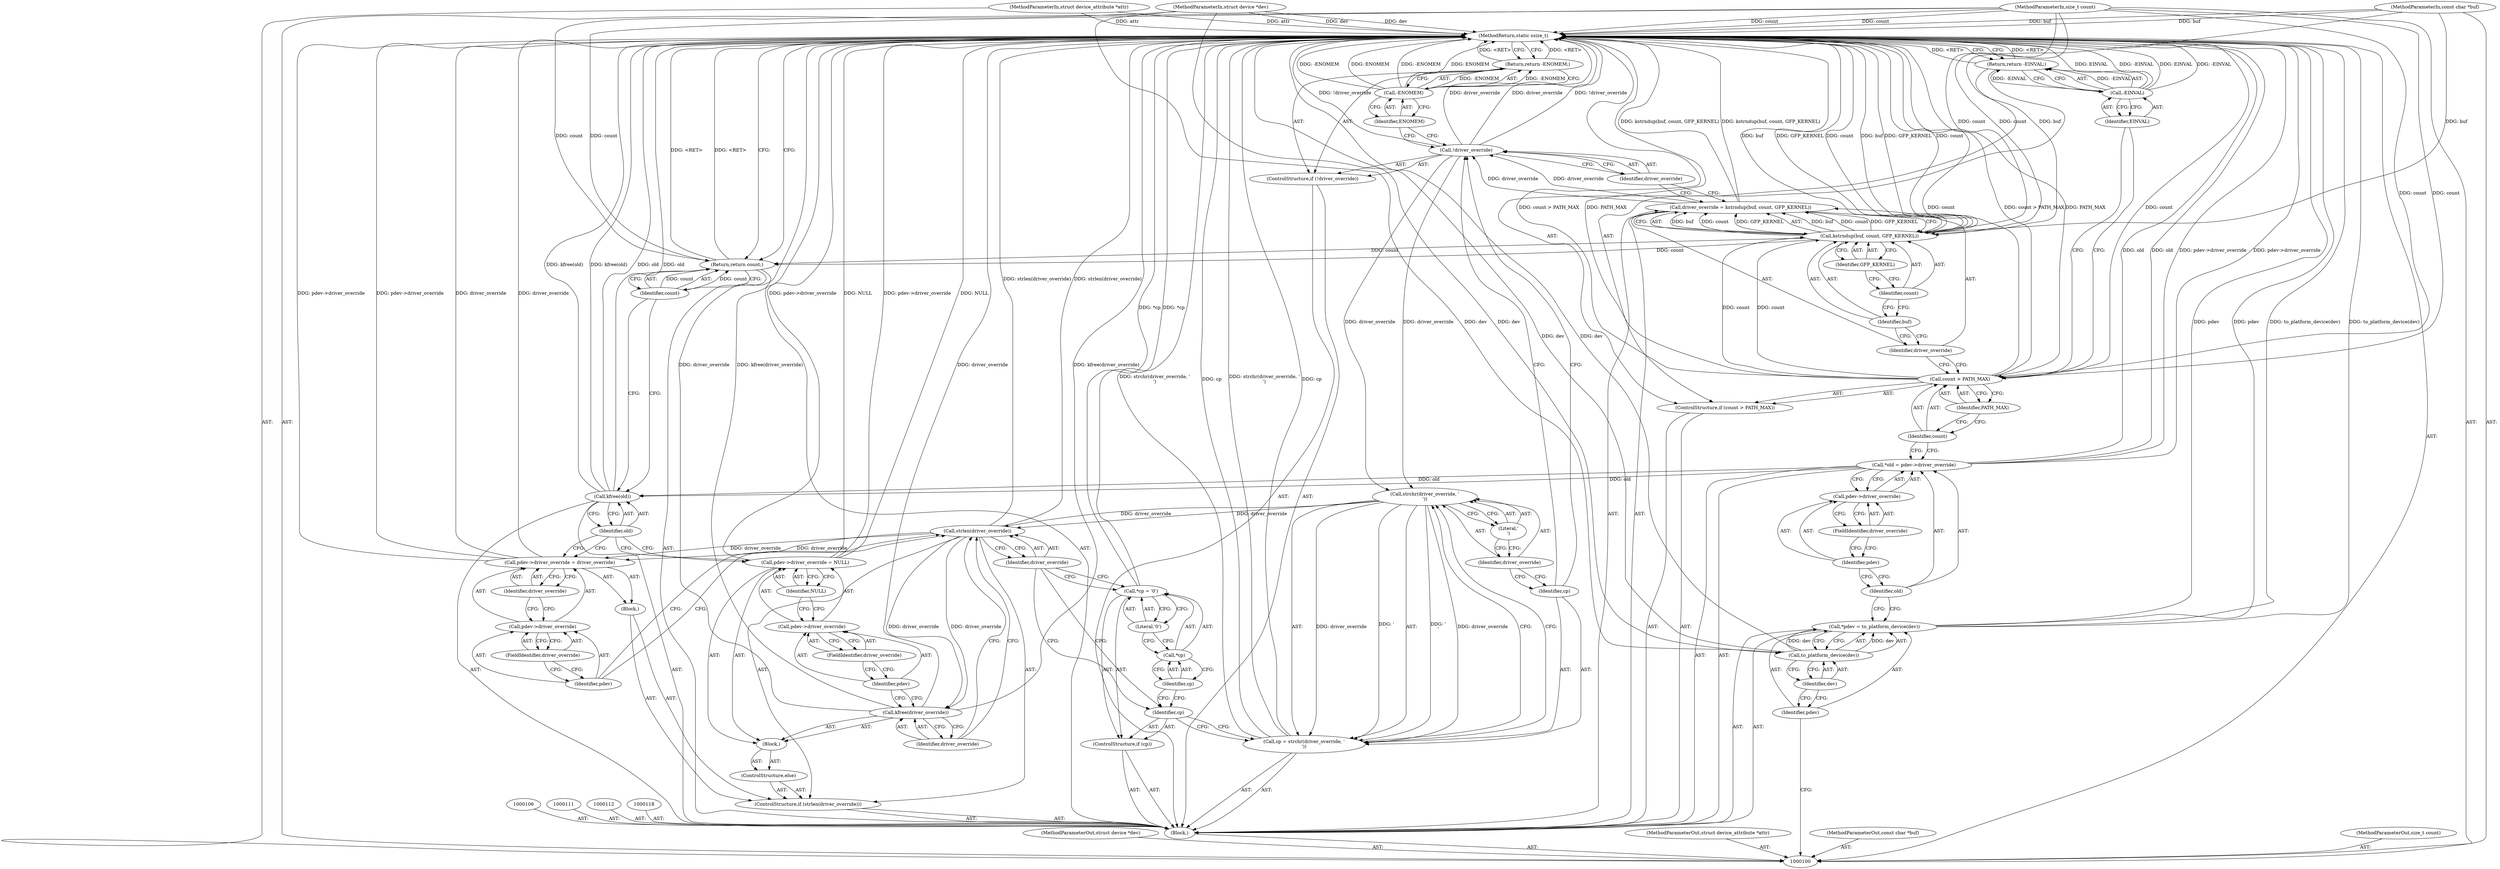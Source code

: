 digraph "1_linux_6265539776a0810b7ce6398c27866ddb9c6bd154_0" {
"1000171" [label="(MethodReturn,static ssize_t)"];
"1000101" [label="(MethodParameterIn,struct device *dev)"];
"1000233" [label="(MethodParameterOut,struct device *dev)"];
"1000126" [label="(Call,driver_override = kstrndup(buf, count, GFP_KERNEL))"];
"1000127" [label="(Identifier,driver_override)"];
"1000128" [label="(Call,kstrndup(buf, count, GFP_KERNEL))"];
"1000129" [label="(Identifier,buf)"];
"1000130" [label="(Identifier,count)"];
"1000131" [label="(Identifier,GFP_KERNEL)"];
"1000132" [label="(ControlStructure,if (!driver_override))"];
"1000133" [label="(Call,!driver_override)"];
"1000134" [label="(Identifier,driver_override)"];
"1000137" [label="(Identifier,ENOMEM)"];
"1000135" [label="(Return,return -ENOMEM;)"];
"1000136" [label="(Call,-ENOMEM)"];
"1000138" [label="(Call,cp = strchr(driver_override, '\n'))"];
"1000139" [label="(Identifier,cp)"];
"1000141" [label="(Identifier,driver_override)"];
"1000142" [label="(Literal,'\n')"];
"1000140" [label="(Call,strchr(driver_override, '\n'))"];
"1000143" [label="(ControlStructure,if (cp))"];
"1000144" [label="(Identifier,cp)"];
"1000145" [label="(Call,*cp = '\0')"];
"1000146" [label="(Call,*cp)"];
"1000147" [label="(Identifier,cp)"];
"1000148" [label="(Literal,'\0')"];
"1000151" [label="(Identifier,driver_override)"];
"1000149" [label="(ControlStructure,if (strlen(driver_override)))"];
"1000152" [label="(Block,)"];
"1000150" [label="(Call,strlen(driver_override))"];
"1000102" [label="(MethodParameterIn,struct device_attribute *attr)"];
"1000234" [label="(MethodParameterOut,struct device_attribute *attr)"];
"1000157" [label="(Identifier,driver_override)"];
"1000153" [label="(Call,pdev->driver_override = driver_override)"];
"1000154" [label="(Call,pdev->driver_override)"];
"1000155" [label="(Identifier,pdev)"];
"1000156" [label="(FieldIdentifier,driver_override)"];
"1000158" [label="(ControlStructure,else)"];
"1000159" [label="(Block,)"];
"1000160" [label="(Call,kfree(driver_override))"];
"1000161" [label="(Identifier,driver_override)"];
"1000166" [label="(Identifier,NULL)"];
"1000162" [label="(Call,pdev->driver_override = NULL)"];
"1000163" [label="(Call,pdev->driver_override)"];
"1000164" [label="(Identifier,pdev)"];
"1000165" [label="(FieldIdentifier,driver_override)"];
"1000167" [label="(Call,kfree(old))"];
"1000168" [label="(Identifier,old)"];
"1000169" [label="(Return,return count;)"];
"1000170" [label="(Identifier,count)"];
"1000103" [label="(MethodParameterIn,const char *buf)"];
"1000235" [label="(MethodParameterOut,const char *buf)"];
"1000104" [label="(MethodParameterIn,size_t count)"];
"1000236" [label="(MethodParameterOut,size_t count)"];
"1000105" [label="(Block,)"];
"1000107" [label="(Call,*pdev = to_platform_device(dev))"];
"1000108" [label="(Identifier,pdev)"];
"1000109" [label="(Call,to_platform_device(dev))"];
"1000110" [label="(Identifier,dev)"];
"1000113" [label="(Call,*old = pdev->driver_override)"];
"1000114" [label="(Identifier,old)"];
"1000115" [label="(Call,pdev->driver_override)"];
"1000116" [label="(Identifier,pdev)"];
"1000117" [label="(FieldIdentifier,driver_override)"];
"1000122" [label="(Identifier,PATH_MAX)"];
"1000119" [label="(ControlStructure,if (count > PATH_MAX))"];
"1000120" [label="(Call,count > PATH_MAX)"];
"1000121" [label="(Identifier,count)"];
"1000124" [label="(Call,-EINVAL)"];
"1000125" [label="(Identifier,EINVAL)"];
"1000123" [label="(Return,return -EINVAL;)"];
"1000171" -> "1000100"  [label="AST: "];
"1000171" -> "1000123"  [label="CFG: "];
"1000171" -> "1000135"  [label="CFG: "];
"1000171" -> "1000169"  [label="CFG: "];
"1000169" -> "1000171"  [label="DDG: <RET>"];
"1000135" -> "1000171"  [label="DDG: <RET>"];
"1000123" -> "1000171"  [label="DDG: <RET>"];
"1000124" -> "1000171"  [label="DDG: EINVAL"];
"1000124" -> "1000171"  [label="DDG: -EINVAL"];
"1000107" -> "1000171"  [label="DDG: pdev"];
"1000107" -> "1000171"  [label="DDG: to_platform_device(dev)"];
"1000153" -> "1000171"  [label="DDG: driver_override"];
"1000153" -> "1000171"  [label="DDG: pdev->driver_override"];
"1000104" -> "1000171"  [label="DDG: count"];
"1000138" -> "1000171"  [label="DDG: cp"];
"1000138" -> "1000171"  [label="DDG: strchr(driver_override, '\n')"];
"1000150" -> "1000171"  [label="DDG: strlen(driver_override)"];
"1000160" -> "1000171"  [label="DDG: driver_override"];
"1000160" -> "1000171"  [label="DDG: kfree(driver_override)"];
"1000167" -> "1000171"  [label="DDG: old"];
"1000167" -> "1000171"  [label="DDG: kfree(old)"];
"1000128" -> "1000171"  [label="DDG: count"];
"1000128" -> "1000171"  [label="DDG: buf"];
"1000128" -> "1000171"  [label="DDG: GFP_KERNEL"];
"1000113" -> "1000171"  [label="DDG: old"];
"1000113" -> "1000171"  [label="DDG: pdev->driver_override"];
"1000162" -> "1000171"  [label="DDG: NULL"];
"1000162" -> "1000171"  [label="DDG: pdev->driver_override"];
"1000103" -> "1000171"  [label="DDG: buf"];
"1000133" -> "1000171"  [label="DDG: driver_override"];
"1000133" -> "1000171"  [label="DDG: !driver_override"];
"1000120" -> "1000171"  [label="DDG: count"];
"1000120" -> "1000171"  [label="DDG: count > PATH_MAX"];
"1000120" -> "1000171"  [label="DDG: PATH_MAX"];
"1000102" -> "1000171"  [label="DDG: attr"];
"1000101" -> "1000171"  [label="DDG: dev"];
"1000109" -> "1000171"  [label="DDG: dev"];
"1000136" -> "1000171"  [label="DDG: -ENOMEM"];
"1000136" -> "1000171"  [label="DDG: ENOMEM"];
"1000126" -> "1000171"  [label="DDG: kstrndup(buf, count, GFP_KERNEL)"];
"1000145" -> "1000171"  [label="DDG: *cp"];
"1000101" -> "1000100"  [label="AST: "];
"1000101" -> "1000171"  [label="DDG: dev"];
"1000101" -> "1000109"  [label="DDG: dev"];
"1000233" -> "1000100"  [label="AST: "];
"1000126" -> "1000105"  [label="AST: "];
"1000126" -> "1000128"  [label="CFG: "];
"1000127" -> "1000126"  [label="AST: "];
"1000128" -> "1000126"  [label="AST: "];
"1000134" -> "1000126"  [label="CFG: "];
"1000126" -> "1000171"  [label="DDG: kstrndup(buf, count, GFP_KERNEL)"];
"1000128" -> "1000126"  [label="DDG: buf"];
"1000128" -> "1000126"  [label="DDG: count"];
"1000128" -> "1000126"  [label="DDG: GFP_KERNEL"];
"1000126" -> "1000133"  [label="DDG: driver_override"];
"1000127" -> "1000126"  [label="AST: "];
"1000127" -> "1000120"  [label="CFG: "];
"1000129" -> "1000127"  [label="CFG: "];
"1000128" -> "1000126"  [label="AST: "];
"1000128" -> "1000131"  [label="CFG: "];
"1000129" -> "1000128"  [label="AST: "];
"1000130" -> "1000128"  [label="AST: "];
"1000131" -> "1000128"  [label="AST: "];
"1000126" -> "1000128"  [label="CFG: "];
"1000128" -> "1000171"  [label="DDG: count"];
"1000128" -> "1000171"  [label="DDG: buf"];
"1000128" -> "1000171"  [label="DDG: GFP_KERNEL"];
"1000128" -> "1000126"  [label="DDG: buf"];
"1000128" -> "1000126"  [label="DDG: count"];
"1000128" -> "1000126"  [label="DDG: GFP_KERNEL"];
"1000103" -> "1000128"  [label="DDG: buf"];
"1000120" -> "1000128"  [label="DDG: count"];
"1000104" -> "1000128"  [label="DDG: count"];
"1000128" -> "1000169"  [label="DDG: count"];
"1000129" -> "1000128"  [label="AST: "];
"1000129" -> "1000127"  [label="CFG: "];
"1000130" -> "1000129"  [label="CFG: "];
"1000130" -> "1000128"  [label="AST: "];
"1000130" -> "1000129"  [label="CFG: "];
"1000131" -> "1000130"  [label="CFG: "];
"1000131" -> "1000128"  [label="AST: "];
"1000131" -> "1000130"  [label="CFG: "];
"1000128" -> "1000131"  [label="CFG: "];
"1000132" -> "1000105"  [label="AST: "];
"1000133" -> "1000132"  [label="AST: "];
"1000135" -> "1000132"  [label="AST: "];
"1000133" -> "1000132"  [label="AST: "];
"1000133" -> "1000134"  [label="CFG: "];
"1000134" -> "1000133"  [label="AST: "];
"1000137" -> "1000133"  [label="CFG: "];
"1000139" -> "1000133"  [label="CFG: "];
"1000133" -> "1000171"  [label="DDG: driver_override"];
"1000133" -> "1000171"  [label="DDG: !driver_override"];
"1000126" -> "1000133"  [label="DDG: driver_override"];
"1000133" -> "1000140"  [label="DDG: driver_override"];
"1000134" -> "1000133"  [label="AST: "];
"1000134" -> "1000126"  [label="CFG: "];
"1000133" -> "1000134"  [label="CFG: "];
"1000137" -> "1000136"  [label="AST: "];
"1000137" -> "1000133"  [label="CFG: "];
"1000136" -> "1000137"  [label="CFG: "];
"1000135" -> "1000132"  [label="AST: "];
"1000135" -> "1000136"  [label="CFG: "];
"1000136" -> "1000135"  [label="AST: "];
"1000171" -> "1000135"  [label="CFG: "];
"1000135" -> "1000171"  [label="DDG: <RET>"];
"1000136" -> "1000135"  [label="DDG: -ENOMEM"];
"1000136" -> "1000135"  [label="AST: "];
"1000136" -> "1000137"  [label="CFG: "];
"1000137" -> "1000136"  [label="AST: "];
"1000135" -> "1000136"  [label="CFG: "];
"1000136" -> "1000171"  [label="DDG: -ENOMEM"];
"1000136" -> "1000171"  [label="DDG: ENOMEM"];
"1000136" -> "1000135"  [label="DDG: -ENOMEM"];
"1000138" -> "1000105"  [label="AST: "];
"1000138" -> "1000140"  [label="CFG: "];
"1000139" -> "1000138"  [label="AST: "];
"1000140" -> "1000138"  [label="AST: "];
"1000144" -> "1000138"  [label="CFG: "];
"1000138" -> "1000171"  [label="DDG: cp"];
"1000138" -> "1000171"  [label="DDG: strchr(driver_override, '\n')"];
"1000140" -> "1000138"  [label="DDG: driver_override"];
"1000140" -> "1000138"  [label="DDG: '\n'"];
"1000139" -> "1000138"  [label="AST: "];
"1000139" -> "1000133"  [label="CFG: "];
"1000141" -> "1000139"  [label="CFG: "];
"1000141" -> "1000140"  [label="AST: "];
"1000141" -> "1000139"  [label="CFG: "];
"1000142" -> "1000141"  [label="CFG: "];
"1000142" -> "1000140"  [label="AST: "];
"1000142" -> "1000141"  [label="CFG: "];
"1000140" -> "1000142"  [label="CFG: "];
"1000140" -> "1000138"  [label="AST: "];
"1000140" -> "1000142"  [label="CFG: "];
"1000141" -> "1000140"  [label="AST: "];
"1000142" -> "1000140"  [label="AST: "];
"1000138" -> "1000140"  [label="CFG: "];
"1000140" -> "1000138"  [label="DDG: driver_override"];
"1000140" -> "1000138"  [label="DDG: '\n'"];
"1000133" -> "1000140"  [label="DDG: driver_override"];
"1000140" -> "1000150"  [label="DDG: driver_override"];
"1000143" -> "1000105"  [label="AST: "];
"1000144" -> "1000143"  [label="AST: "];
"1000145" -> "1000143"  [label="AST: "];
"1000144" -> "1000143"  [label="AST: "];
"1000144" -> "1000138"  [label="CFG: "];
"1000147" -> "1000144"  [label="CFG: "];
"1000151" -> "1000144"  [label="CFG: "];
"1000145" -> "1000143"  [label="AST: "];
"1000145" -> "1000148"  [label="CFG: "];
"1000146" -> "1000145"  [label="AST: "];
"1000148" -> "1000145"  [label="AST: "];
"1000151" -> "1000145"  [label="CFG: "];
"1000145" -> "1000171"  [label="DDG: *cp"];
"1000146" -> "1000145"  [label="AST: "];
"1000146" -> "1000147"  [label="CFG: "];
"1000147" -> "1000146"  [label="AST: "];
"1000148" -> "1000146"  [label="CFG: "];
"1000147" -> "1000146"  [label="AST: "];
"1000147" -> "1000144"  [label="CFG: "];
"1000146" -> "1000147"  [label="CFG: "];
"1000148" -> "1000145"  [label="AST: "];
"1000148" -> "1000146"  [label="CFG: "];
"1000145" -> "1000148"  [label="CFG: "];
"1000151" -> "1000150"  [label="AST: "];
"1000151" -> "1000145"  [label="CFG: "];
"1000151" -> "1000144"  [label="CFG: "];
"1000150" -> "1000151"  [label="CFG: "];
"1000149" -> "1000105"  [label="AST: "];
"1000150" -> "1000149"  [label="AST: "];
"1000152" -> "1000149"  [label="AST: "];
"1000158" -> "1000149"  [label="AST: "];
"1000152" -> "1000149"  [label="AST: "];
"1000153" -> "1000152"  [label="AST: "];
"1000150" -> "1000149"  [label="AST: "];
"1000150" -> "1000151"  [label="CFG: "];
"1000151" -> "1000150"  [label="AST: "];
"1000155" -> "1000150"  [label="CFG: "];
"1000161" -> "1000150"  [label="CFG: "];
"1000150" -> "1000171"  [label="DDG: strlen(driver_override)"];
"1000140" -> "1000150"  [label="DDG: driver_override"];
"1000150" -> "1000153"  [label="DDG: driver_override"];
"1000150" -> "1000160"  [label="DDG: driver_override"];
"1000102" -> "1000100"  [label="AST: "];
"1000102" -> "1000171"  [label="DDG: attr"];
"1000234" -> "1000100"  [label="AST: "];
"1000157" -> "1000153"  [label="AST: "];
"1000157" -> "1000154"  [label="CFG: "];
"1000153" -> "1000157"  [label="CFG: "];
"1000153" -> "1000152"  [label="AST: "];
"1000153" -> "1000157"  [label="CFG: "];
"1000154" -> "1000153"  [label="AST: "];
"1000157" -> "1000153"  [label="AST: "];
"1000168" -> "1000153"  [label="CFG: "];
"1000153" -> "1000171"  [label="DDG: driver_override"];
"1000153" -> "1000171"  [label="DDG: pdev->driver_override"];
"1000150" -> "1000153"  [label="DDG: driver_override"];
"1000154" -> "1000153"  [label="AST: "];
"1000154" -> "1000156"  [label="CFG: "];
"1000155" -> "1000154"  [label="AST: "];
"1000156" -> "1000154"  [label="AST: "];
"1000157" -> "1000154"  [label="CFG: "];
"1000155" -> "1000154"  [label="AST: "];
"1000155" -> "1000150"  [label="CFG: "];
"1000156" -> "1000155"  [label="CFG: "];
"1000156" -> "1000154"  [label="AST: "];
"1000156" -> "1000155"  [label="CFG: "];
"1000154" -> "1000156"  [label="CFG: "];
"1000158" -> "1000149"  [label="AST: "];
"1000159" -> "1000158"  [label="AST: "];
"1000159" -> "1000158"  [label="AST: "];
"1000160" -> "1000159"  [label="AST: "];
"1000162" -> "1000159"  [label="AST: "];
"1000160" -> "1000159"  [label="AST: "];
"1000160" -> "1000161"  [label="CFG: "];
"1000161" -> "1000160"  [label="AST: "];
"1000164" -> "1000160"  [label="CFG: "];
"1000160" -> "1000171"  [label="DDG: driver_override"];
"1000160" -> "1000171"  [label="DDG: kfree(driver_override)"];
"1000150" -> "1000160"  [label="DDG: driver_override"];
"1000161" -> "1000160"  [label="AST: "];
"1000161" -> "1000150"  [label="CFG: "];
"1000160" -> "1000161"  [label="CFG: "];
"1000166" -> "1000162"  [label="AST: "];
"1000166" -> "1000163"  [label="CFG: "];
"1000162" -> "1000166"  [label="CFG: "];
"1000162" -> "1000159"  [label="AST: "];
"1000162" -> "1000166"  [label="CFG: "];
"1000163" -> "1000162"  [label="AST: "];
"1000166" -> "1000162"  [label="AST: "];
"1000168" -> "1000162"  [label="CFG: "];
"1000162" -> "1000171"  [label="DDG: NULL"];
"1000162" -> "1000171"  [label="DDG: pdev->driver_override"];
"1000163" -> "1000162"  [label="AST: "];
"1000163" -> "1000165"  [label="CFG: "];
"1000164" -> "1000163"  [label="AST: "];
"1000165" -> "1000163"  [label="AST: "];
"1000166" -> "1000163"  [label="CFG: "];
"1000164" -> "1000163"  [label="AST: "];
"1000164" -> "1000160"  [label="CFG: "];
"1000165" -> "1000164"  [label="CFG: "];
"1000165" -> "1000163"  [label="AST: "];
"1000165" -> "1000164"  [label="CFG: "];
"1000163" -> "1000165"  [label="CFG: "];
"1000167" -> "1000105"  [label="AST: "];
"1000167" -> "1000168"  [label="CFG: "];
"1000168" -> "1000167"  [label="AST: "];
"1000170" -> "1000167"  [label="CFG: "];
"1000167" -> "1000171"  [label="DDG: old"];
"1000167" -> "1000171"  [label="DDG: kfree(old)"];
"1000113" -> "1000167"  [label="DDG: old"];
"1000168" -> "1000167"  [label="AST: "];
"1000168" -> "1000153"  [label="CFG: "];
"1000168" -> "1000162"  [label="CFG: "];
"1000167" -> "1000168"  [label="CFG: "];
"1000169" -> "1000105"  [label="AST: "];
"1000169" -> "1000170"  [label="CFG: "];
"1000170" -> "1000169"  [label="AST: "];
"1000171" -> "1000169"  [label="CFG: "];
"1000169" -> "1000171"  [label="DDG: <RET>"];
"1000170" -> "1000169"  [label="DDG: count"];
"1000128" -> "1000169"  [label="DDG: count"];
"1000104" -> "1000169"  [label="DDG: count"];
"1000170" -> "1000169"  [label="AST: "];
"1000170" -> "1000167"  [label="CFG: "];
"1000169" -> "1000170"  [label="CFG: "];
"1000170" -> "1000169"  [label="DDG: count"];
"1000103" -> "1000100"  [label="AST: "];
"1000103" -> "1000171"  [label="DDG: buf"];
"1000103" -> "1000128"  [label="DDG: buf"];
"1000235" -> "1000100"  [label="AST: "];
"1000104" -> "1000100"  [label="AST: "];
"1000104" -> "1000171"  [label="DDG: count"];
"1000104" -> "1000120"  [label="DDG: count"];
"1000104" -> "1000128"  [label="DDG: count"];
"1000104" -> "1000169"  [label="DDG: count"];
"1000236" -> "1000100"  [label="AST: "];
"1000105" -> "1000100"  [label="AST: "];
"1000106" -> "1000105"  [label="AST: "];
"1000107" -> "1000105"  [label="AST: "];
"1000111" -> "1000105"  [label="AST: "];
"1000112" -> "1000105"  [label="AST: "];
"1000113" -> "1000105"  [label="AST: "];
"1000118" -> "1000105"  [label="AST: "];
"1000119" -> "1000105"  [label="AST: "];
"1000126" -> "1000105"  [label="AST: "];
"1000132" -> "1000105"  [label="AST: "];
"1000138" -> "1000105"  [label="AST: "];
"1000143" -> "1000105"  [label="AST: "];
"1000149" -> "1000105"  [label="AST: "];
"1000167" -> "1000105"  [label="AST: "];
"1000169" -> "1000105"  [label="AST: "];
"1000107" -> "1000105"  [label="AST: "];
"1000107" -> "1000109"  [label="CFG: "];
"1000108" -> "1000107"  [label="AST: "];
"1000109" -> "1000107"  [label="AST: "];
"1000114" -> "1000107"  [label="CFG: "];
"1000107" -> "1000171"  [label="DDG: pdev"];
"1000107" -> "1000171"  [label="DDG: to_platform_device(dev)"];
"1000109" -> "1000107"  [label="DDG: dev"];
"1000108" -> "1000107"  [label="AST: "];
"1000108" -> "1000100"  [label="CFG: "];
"1000110" -> "1000108"  [label="CFG: "];
"1000109" -> "1000107"  [label="AST: "];
"1000109" -> "1000110"  [label="CFG: "];
"1000110" -> "1000109"  [label="AST: "];
"1000107" -> "1000109"  [label="CFG: "];
"1000109" -> "1000171"  [label="DDG: dev"];
"1000109" -> "1000107"  [label="DDG: dev"];
"1000101" -> "1000109"  [label="DDG: dev"];
"1000110" -> "1000109"  [label="AST: "];
"1000110" -> "1000108"  [label="CFG: "];
"1000109" -> "1000110"  [label="CFG: "];
"1000113" -> "1000105"  [label="AST: "];
"1000113" -> "1000115"  [label="CFG: "];
"1000114" -> "1000113"  [label="AST: "];
"1000115" -> "1000113"  [label="AST: "];
"1000121" -> "1000113"  [label="CFG: "];
"1000113" -> "1000171"  [label="DDG: old"];
"1000113" -> "1000171"  [label="DDG: pdev->driver_override"];
"1000113" -> "1000167"  [label="DDG: old"];
"1000114" -> "1000113"  [label="AST: "];
"1000114" -> "1000107"  [label="CFG: "];
"1000116" -> "1000114"  [label="CFG: "];
"1000115" -> "1000113"  [label="AST: "];
"1000115" -> "1000117"  [label="CFG: "];
"1000116" -> "1000115"  [label="AST: "];
"1000117" -> "1000115"  [label="AST: "];
"1000113" -> "1000115"  [label="CFG: "];
"1000116" -> "1000115"  [label="AST: "];
"1000116" -> "1000114"  [label="CFG: "];
"1000117" -> "1000116"  [label="CFG: "];
"1000117" -> "1000115"  [label="AST: "];
"1000117" -> "1000116"  [label="CFG: "];
"1000115" -> "1000117"  [label="CFG: "];
"1000122" -> "1000120"  [label="AST: "];
"1000122" -> "1000121"  [label="CFG: "];
"1000120" -> "1000122"  [label="CFG: "];
"1000119" -> "1000105"  [label="AST: "];
"1000120" -> "1000119"  [label="AST: "];
"1000123" -> "1000119"  [label="AST: "];
"1000120" -> "1000119"  [label="AST: "];
"1000120" -> "1000122"  [label="CFG: "];
"1000121" -> "1000120"  [label="AST: "];
"1000122" -> "1000120"  [label="AST: "];
"1000125" -> "1000120"  [label="CFG: "];
"1000127" -> "1000120"  [label="CFG: "];
"1000120" -> "1000171"  [label="DDG: count"];
"1000120" -> "1000171"  [label="DDG: count > PATH_MAX"];
"1000120" -> "1000171"  [label="DDG: PATH_MAX"];
"1000104" -> "1000120"  [label="DDG: count"];
"1000120" -> "1000128"  [label="DDG: count"];
"1000121" -> "1000120"  [label="AST: "];
"1000121" -> "1000113"  [label="CFG: "];
"1000122" -> "1000121"  [label="CFG: "];
"1000124" -> "1000123"  [label="AST: "];
"1000124" -> "1000125"  [label="CFG: "];
"1000125" -> "1000124"  [label="AST: "];
"1000123" -> "1000124"  [label="CFG: "];
"1000124" -> "1000171"  [label="DDG: EINVAL"];
"1000124" -> "1000171"  [label="DDG: -EINVAL"];
"1000124" -> "1000123"  [label="DDG: -EINVAL"];
"1000125" -> "1000124"  [label="AST: "];
"1000125" -> "1000120"  [label="CFG: "];
"1000124" -> "1000125"  [label="CFG: "];
"1000123" -> "1000119"  [label="AST: "];
"1000123" -> "1000124"  [label="CFG: "];
"1000124" -> "1000123"  [label="AST: "];
"1000171" -> "1000123"  [label="CFG: "];
"1000123" -> "1000171"  [label="DDG: <RET>"];
"1000124" -> "1000123"  [label="DDG: -EINVAL"];
}
